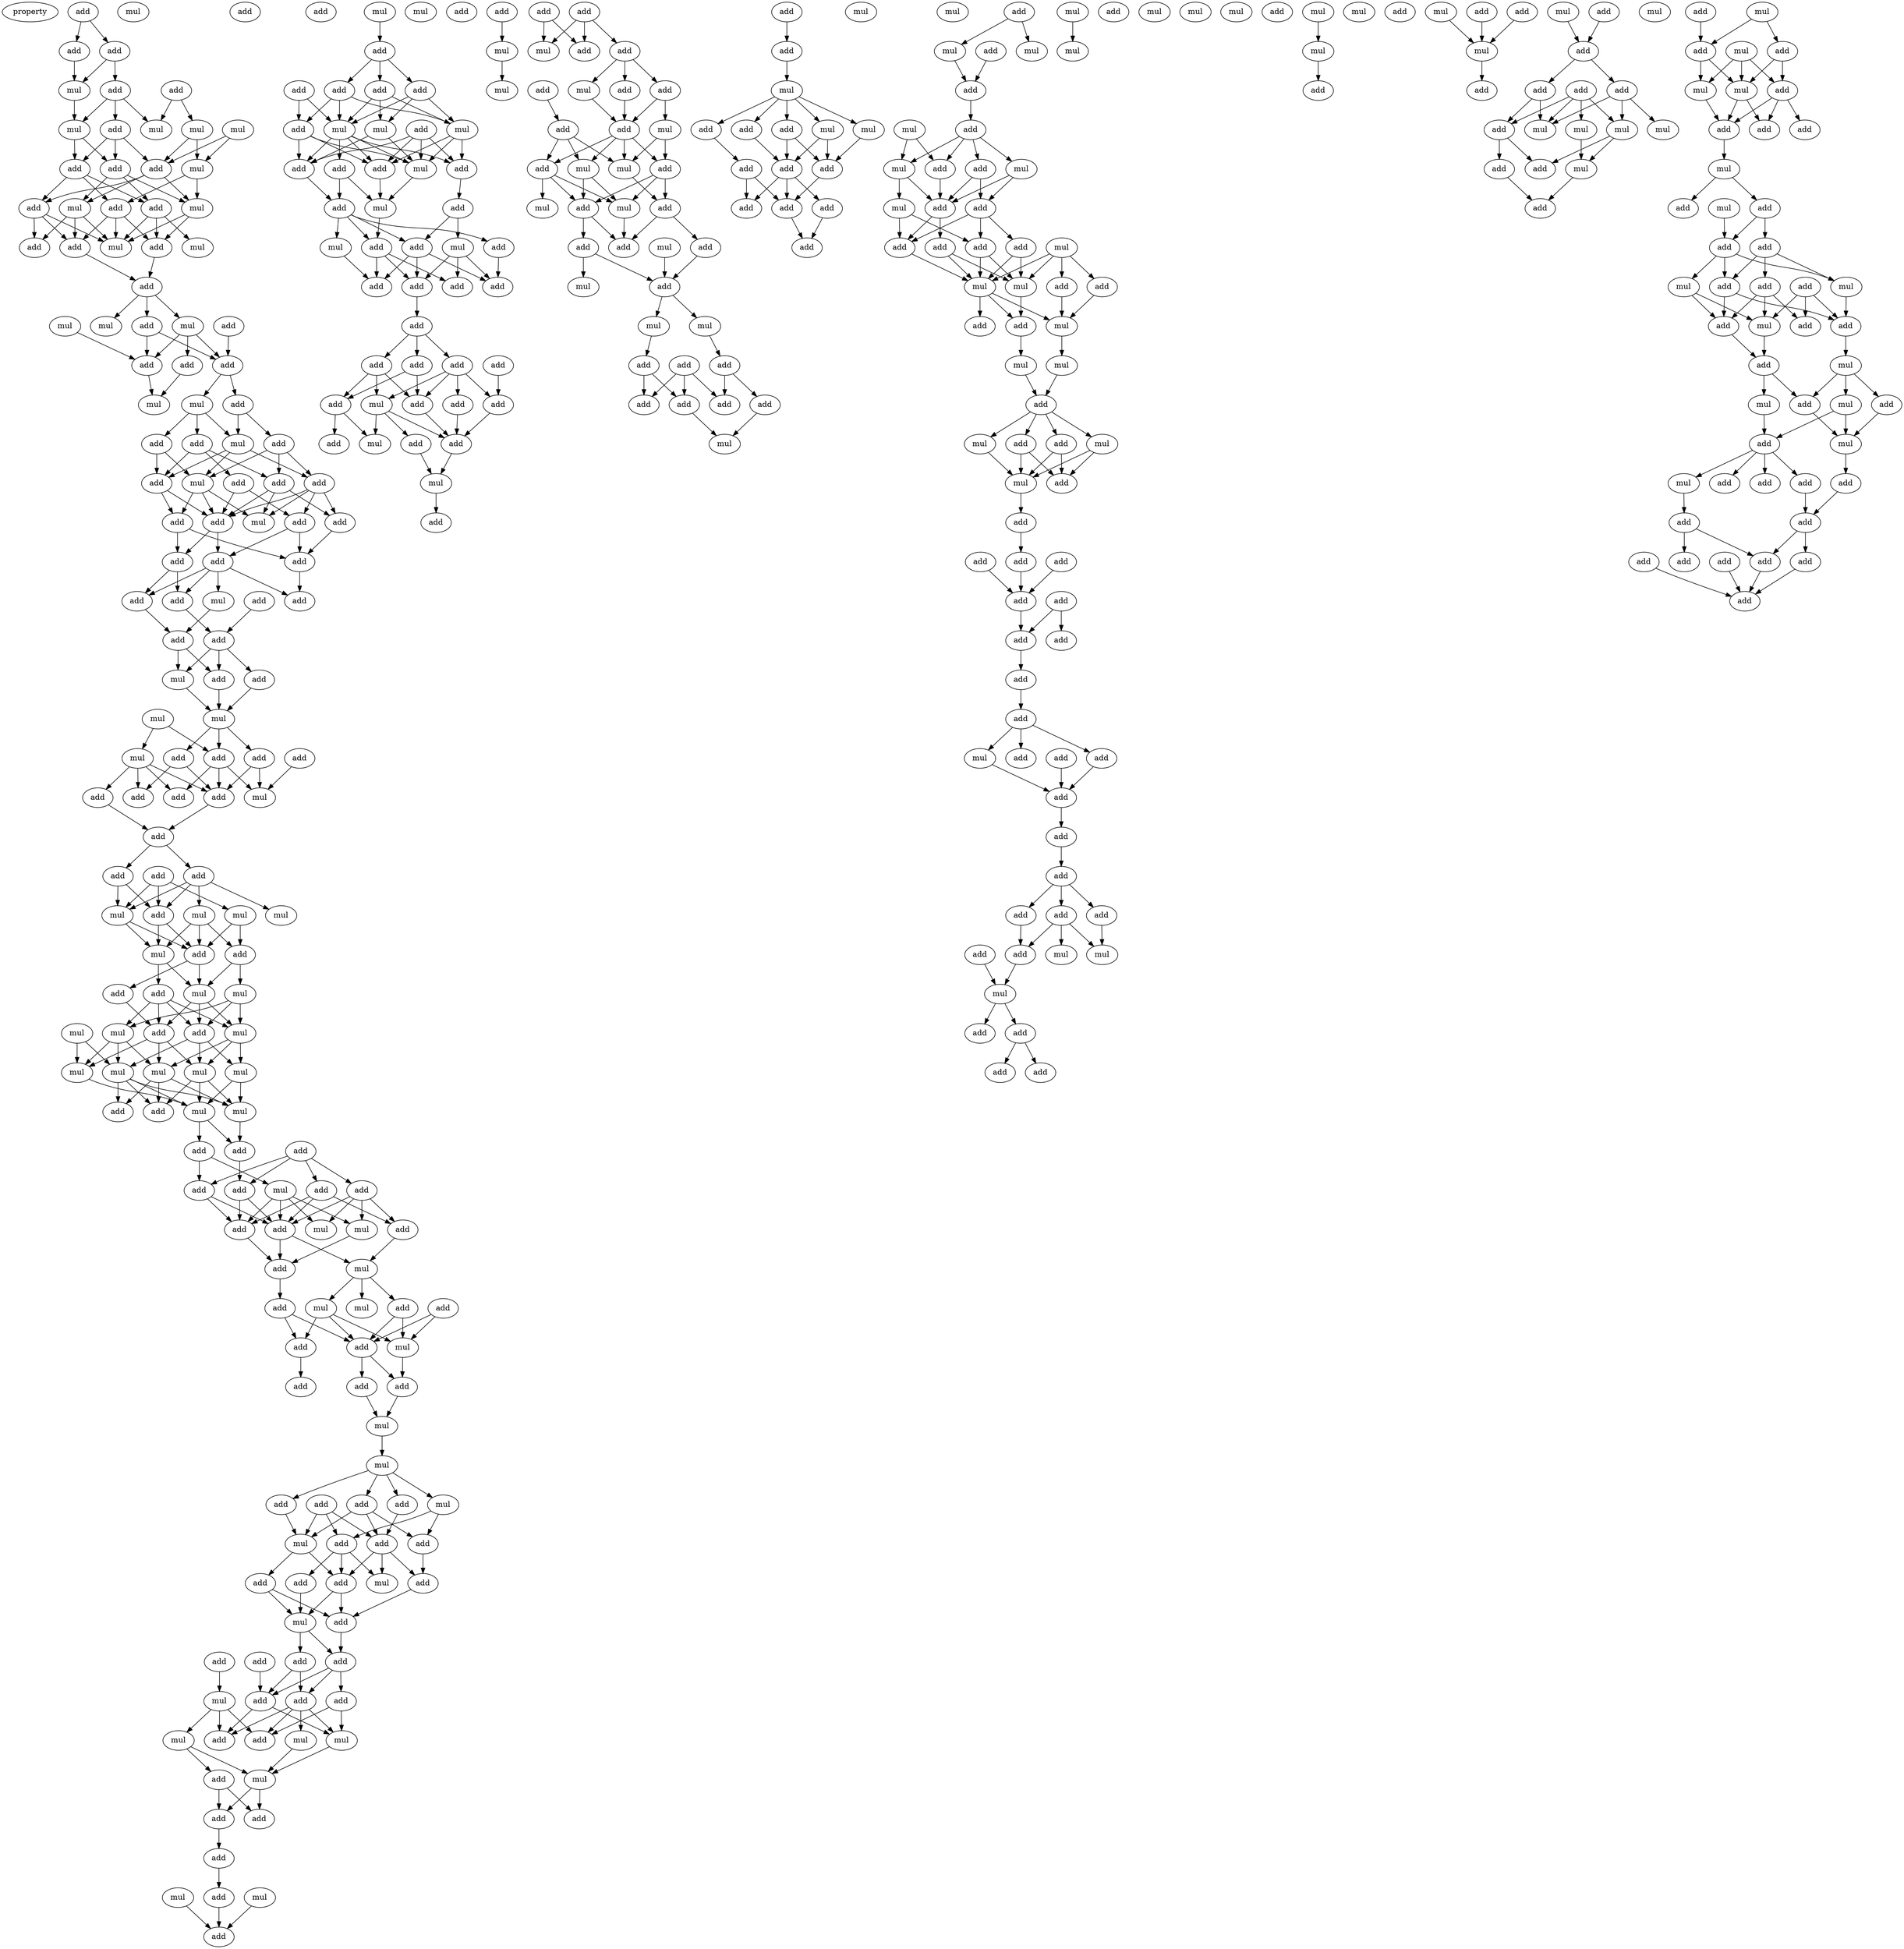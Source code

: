 digraph {
    node [fontcolor=black]
    property [mul=2,lf=1.9]
    0 [ label = add ];
    1 [ label = add ];
    2 [ label = add ];
    3 [ label = add ];
    4 [ label = mul ];
    5 [ label = add ];
    6 [ label = add ];
    7 [ label = mul ];
    8 [ label = mul ];
    9 [ label = mul ];
    10 [ label = mul ];
    11 [ label = add ];
    12 [ label = mul ];
    13 [ label = add ];
    14 [ label = add ];
    15 [ label = add ];
    16 [ label = add ];
    17 [ label = mul ];
    18 [ label = add ];
    19 [ label = mul ];
    20 [ label = add ];
    21 [ label = mul ];
    22 [ label = add ];
    23 [ label = mul ];
    24 [ label = add ];
    25 [ label = add ];
    26 [ label = mul ];
    27 [ label = add ];
    28 [ label = mul ];
    29 [ label = mul ];
    30 [ label = add ];
    31 [ label = add ];
    32 [ label = add ];
    33 [ label = add ];
    34 [ label = add ];
    35 [ label = mul ];
    36 [ label = mul ];
    37 [ label = add ];
    38 [ label = mul ];
    39 [ label = add ];
    40 [ label = add ];
    41 [ label = add ];
    42 [ label = add ];
    43 [ label = mul ];
    44 [ label = add ];
    45 [ label = add ];
    46 [ label = add ];
    47 [ label = add ];
    48 [ label = add ];
    49 [ label = mul ];
    50 [ label = add ];
    51 [ label = add ];
    52 [ label = add ];
    53 [ label = add ];
    54 [ label = add ];
    55 [ label = mul ];
    56 [ label = add ];
    57 [ label = add ];
    58 [ label = add ];
    59 [ label = add ];
    60 [ label = add ];
    61 [ label = add ];
    62 [ label = add ];
    63 [ label = mul ];
    64 [ label = mul ];
    65 [ label = mul ];
    66 [ label = add ];
    67 [ label = add ];
    68 [ label = add ];
    69 [ label = mul ];
    70 [ label = add ];
    71 [ label = add ];
    72 [ label = add ];
    73 [ label = add ];
    74 [ label = add ];
    75 [ label = mul ];
    76 [ label = add ];
    77 [ label = add ];
    78 [ label = add ];
    79 [ label = add ];
    80 [ label = mul ];
    81 [ label = mul ];
    82 [ label = add ];
    83 [ label = mul ];
    84 [ label = mul ];
    85 [ label = mul ];
    86 [ label = add ];
    87 [ label = add ];
    88 [ label = mul ];
    89 [ label = add ];
    90 [ label = mul ];
    91 [ label = mul ];
    92 [ label = add ];
    93 [ label = add ];
    94 [ label = mul ];
    95 [ label = mul ];
    96 [ label = mul ];
    97 [ label = add ];
    98 [ label = mul ];
    99 [ label = mul ];
    100 [ label = mul ];
    101 [ label = mul ];
    102 [ label = mul ];
    103 [ label = add ];
    104 [ label = mul ];
    105 [ label = add ];
    106 [ label = mul ];
    107 [ label = add ];
    108 [ label = add ];
    109 [ label = add ];
    110 [ label = add ];
    111 [ label = add ];
    112 [ label = add ];
    113 [ label = add ];
    114 [ label = add ];
    115 [ label = mul ];
    116 [ label = add ];
    117 [ label = add ];
    118 [ label = mul ];
    119 [ label = add ];
    120 [ label = mul ];
    121 [ label = mul ];
    122 [ label = add ];
    123 [ label = mul ];
    124 [ label = add ];
    125 [ label = add ];
    126 [ label = add ];
    127 [ label = mul ];
    128 [ label = add ];
    129 [ label = add ];
    130 [ label = mul ];
    131 [ label = add ];
    132 [ label = add ];
    133 [ label = add ];
    134 [ label = mul ];
    135 [ label = mul ];
    136 [ label = add ];
    137 [ label = add ];
    138 [ label = add ];
    139 [ label = add ];
    140 [ label = mul ];
    141 [ label = add ];
    142 [ label = add ];
    143 [ label = add ];
    144 [ label = mul ];
    145 [ label = add ];
    146 [ label = add ];
    147 [ label = add ];
    148 [ label = mul ];
    149 [ label = add ];
    150 [ label = mul ];
    151 [ label = add ];
    152 [ label = add ];
    153 [ label = add ];
    154 [ label = add ];
    155 [ label = add ];
    156 [ label = add ];
    157 [ label = add ];
    158 [ label = mul ];
    159 [ label = add ];
    160 [ label = add ];
    161 [ label = mul ];
    162 [ label = add ];
    163 [ label = add ];
    164 [ label = mul ];
    165 [ label = mul ];
    166 [ label = mul ];
    167 [ label = add ];
    168 [ label = add ];
    169 [ label = add ];
    170 [ label = add ];
    171 [ label = mul ];
    172 [ label = add ];
    173 [ label = mul ];
    174 [ label = add ];
    175 [ label = mul ];
    176 [ label = add ];
    177 [ label = add ];
    178 [ label = add ];
    179 [ label = add ];
    180 [ label = add ];
    181 [ label = add ];
    182 [ label = mul ];
    183 [ label = add ];
    184 [ label = mul ];
    185 [ label = mul ];
    186 [ label = add ];
    187 [ label = mul ];
    188 [ label = add ];
    189 [ label = add ];
    190 [ label = add ];
    191 [ label = mul ];
    192 [ label = add ];
    193 [ label = add ];
    194 [ label = add ];
    195 [ label = add ];
    196 [ label = mul ];
    197 [ label = add ];
    198 [ label = mul ];
    199 [ label = add ];
    200 [ label = add ];
    201 [ label = add ];
    202 [ label = add ];
    203 [ label = add ];
    204 [ label = add ];
    205 [ label = add ];
    206 [ label = add ];
    207 [ label = add ];
    208 [ label = add ];
    209 [ label = add ];
    210 [ label = add ];
    211 [ label = add ];
    212 [ label = mul ];
    213 [ label = add ];
    214 [ label = mul ];
    215 [ label = add ];
    216 [ label = add ];
    217 [ label = mul ];
    218 [ label = mul ];
    219 [ label = add ];
    220 [ label = add ];
    221 [ label = add ];
    222 [ label = mul ];
    223 [ label = mul ];
    224 [ label = add ];
    225 [ label = add ];
    226 [ label = mul ];
    227 [ label = add ];
    228 [ label = add ];
    229 [ label = mul ];
    230 [ label = add ];
    231 [ label = add ];
    232 [ label = add ];
    233 [ label = add ];
    234 [ label = mul ];
    235 [ label = add ];
    236 [ label = mul ];
    237 [ label = add ];
    238 [ label = add ];
    239 [ label = mul ];
    240 [ label = mul ];
    241 [ label = add ];
    242 [ label = add ];
    243 [ label = mul ];
    244 [ label = add ];
    245 [ label = mul ];
    246 [ label = add ];
    247 [ label = add ];
    248 [ label = mul ];
    249 [ label = add ];
    250 [ label = mul ];
    251 [ label = mul ];
    252 [ label = add ];
    253 [ label = add ];
    254 [ label = add ];
    255 [ label = add ];
    256 [ label = add ];
    257 [ label = add ];
    258 [ label = add ];
    259 [ label = mul ];
    260 [ label = add ];
    261 [ label = add ];
    262 [ label = mul ];
    263 [ label = mul ];
    264 [ label = add ];
    265 [ label = mul ];
    266 [ label = mul ];
    267 [ label = add ];
    268 [ label = add ];
    269 [ label = add ];
    270 [ label = add ];
    271 [ label = add ];
    272 [ label = add ];
    273 [ label = mul ];
    274 [ label = add ];
    275 [ label = add ];
    276 [ label = add ];
    277 [ label = add ];
    278 [ label = mul ];
    279 [ label = mul ];
    280 [ label = add ];
    281 [ label = mul ];
    282 [ label = mul ];
    283 [ label = add ];
    284 [ label = mul ];
    285 [ label = add ];
    286 [ label = add ];
    287 [ label = add ];
    288 [ label = mul ];
    289 [ label = mul ];
    290 [ label = mul ];
    291 [ label = add ];
    292 [ label = add ];
    293 [ label = add ];
    294 [ label = mul ];
    295 [ label = add ];
    296 [ label = add ];
    297 [ label = add ];
    298 [ label = add ];
    299 [ label = mul ];
    300 [ label = mul ];
    301 [ label = add ];
    302 [ label = add ];
    303 [ label = add ];
    304 [ label = mul ];
    305 [ label = mul ];
    306 [ label = mul ];
    307 [ label = add ];
    308 [ label = mul ];
    309 [ label = add ];
    310 [ label = add ];
    311 [ label = add ];
    312 [ label = mul ];
    313 [ label = mul ];
    314 [ label = add ];
    315 [ label = add ];
    316 [ label = add ];
    317 [ label = add ];
    318 [ label = mul ];
    319 [ label = add ];
    320 [ label = mul ];
    321 [ label = add ];
    322 [ label = add ];
    323 [ label = add ];
    324 [ label = add ];
    325 [ label = add ];
    326 [ label = mul ];
    327 [ label = add ];
    328 [ label = add ];
    329 [ label = add ];
    330 [ label = add ];
    331 [ label = mul ];
    332 [ label = add ];
    333 [ label = mul ];
    334 [ label = add ];
    335 [ label = add ];
    336 [ label = mul ];
    337 [ label = add ];
    338 [ label = add ];
    339 [ label = add ];
    340 [ label = add ];
    341 [ label = add ];
    342 [ label = mul ];
    343 [ label = mul ];
    344 [ label = add ];
    345 [ label = add ];
    346 [ label = mul ];
    347 [ label = add ];
    348 [ label = add ];
    349 [ label = mul ];
    350 [ label = add ];
    351 [ label = add ];
    352 [ label = add ];
    353 [ label = mul ];
    354 [ label = add ];
    355 [ label = add ];
    356 [ label = mul ];
    357 [ label = mul ];
    358 [ label = add ];
    359 [ label = mul ];
    360 [ label = add ];
    361 [ label = add ];
    362 [ label = add ];
    363 [ label = add ];
    364 [ label = add ];
    365 [ label = add ];
    366 [ label = mul ];
    367 [ label = mul ];
    368 [ label = mul ];
    369 [ label = mul ];
    370 [ label = add ];
    371 [ label = add ];
    372 [ label = mul ];
    373 [ label = add ];
    374 [ label = add ];
    375 [ label = mul ];
    376 [ label = add ];
    377 [ label = add ];
    378 [ label = mul ];
    379 [ label = mul ];
    380 [ label = mul ];
    381 [ label = add ];
    382 [ label = add ];
    383 [ label = add ];
    384 [ label = add ];
    385 [ label = mul ];
    386 [ label = add ];
    387 [ label = mul ];
    388 [ label = add ];
    389 [ label = add ];
    390 [ label = add ];
    391 [ label = mul ];
    392 [ label = add ];
    393 [ label = mul ];
    394 [ label = add ];
    395 [ label = add ];
    396 [ label = add ];
    397 [ label = add ];
    398 [ label = add ];
    399 [ label = mul ];
    400 [ label = mul ];
    401 [ label = add ];
    402 [ label = add ];
    403 [ label = mul ];
    404 [ label = add ];
    405 [ label = mul ];
    406 [ label = add ];
    407 [ label = mul ];
    408 [ label = add ];
    409 [ label = mul ];
    410 [ label = add ];
    411 [ label = add ];
    412 [ label = add ];
    413 [ label = add ];
    414 [ label = add ];
    415 [ label = add ];
    416 [ label = add ];
    417 [ label = add ];
    418 [ label = add ];
    419 [ label = add ];
    420 [ label = add ];
    0 -> 1 [ name = 0 ];
    0 -> 2 [ name = 1 ];
    1 -> 4 [ name = 2 ];
    2 -> 3 [ name = 3 ];
    2 -> 4 [ name = 4 ];
    3 -> 6 [ name = 5 ];
    3 -> 8 [ name = 6 ];
    3 -> 10 [ name = 7 ];
    4 -> 8 [ name = 8 ];
    5 -> 7 [ name = 9 ];
    5 -> 10 [ name = 10 ];
    6 -> 11 [ name = 11 ];
    6 -> 13 [ name = 12 ];
    6 -> 14 [ name = 13 ];
    7 -> 11 [ name = 14 ];
    7 -> 12 [ name = 15 ];
    8 -> 13 [ name = 16 ];
    8 -> 14 [ name = 17 ];
    9 -> 11 [ name = 18 ];
    9 -> 12 [ name = 19 ];
    11 -> 17 [ name = 20 ];
    11 -> 18 [ name = 21 ];
    11 -> 19 [ name = 22 ];
    12 -> 16 [ name = 23 ];
    12 -> 17 [ name = 24 ];
    13 -> 15 [ name = 25 ];
    13 -> 17 [ name = 26 ];
    13 -> 19 [ name = 27 ];
    14 -> 15 [ name = 28 ];
    14 -> 16 [ name = 29 ];
    14 -> 18 [ name = 30 ];
    15 -> 20 [ name = 31 ];
    15 -> 21 [ name = 32 ];
    15 -> 23 [ name = 33 ];
    16 -> 20 [ name = 34 ];
    16 -> 22 [ name = 35 ];
    16 -> 23 [ name = 36 ];
    17 -> 20 [ name = 37 ];
    17 -> 23 [ name = 38 ];
    18 -> 22 [ name = 39 ];
    18 -> 23 [ name = 40 ];
    18 -> 24 [ name = 41 ];
    19 -> 22 [ name = 42 ];
    19 -> 23 [ name = 43 ];
    19 -> 24 [ name = 44 ];
    20 -> 25 [ name = 45 ];
    22 -> 25 [ name = 46 ];
    25 -> 26 [ name = 47 ];
    25 -> 29 [ name = 48 ];
    25 -> 30 [ name = 49 ];
    27 -> 33 [ name = 50 ];
    28 -> 32 [ name = 51 ];
    29 -> 31 [ name = 52 ];
    29 -> 32 [ name = 53 ];
    29 -> 33 [ name = 54 ];
    30 -> 32 [ name = 55 ];
    30 -> 33 [ name = 56 ];
    31 -> 35 [ name = 57 ];
    32 -> 35 [ name = 58 ];
    33 -> 34 [ name = 59 ];
    33 -> 36 [ name = 60 ];
    34 -> 38 [ name = 61 ];
    34 -> 39 [ name = 62 ];
    36 -> 37 [ name = 63 ];
    36 -> 38 [ name = 64 ];
    36 -> 40 [ name = 65 ];
    37 -> 41 [ name = 66 ];
    37 -> 42 [ name = 67 ];
    37 -> 45 [ name = 68 ];
    38 -> 43 [ name = 69 ];
    38 -> 44 [ name = 70 ];
    38 -> 45 [ name = 71 ];
    39 -> 41 [ name = 72 ];
    39 -> 43 [ name = 73 ];
    39 -> 44 [ name = 74 ];
    40 -> 43 [ name = 75 ];
    40 -> 45 [ name = 76 ];
    41 -> 46 [ name = 77 ];
    41 -> 47 [ name = 78 ];
    41 -> 49 [ name = 79 ];
    42 -> 46 [ name = 80 ];
    42 -> 48 [ name = 81 ];
    43 -> 46 [ name = 82 ];
    43 -> 49 [ name = 83 ];
    43 -> 50 [ name = 84 ];
    44 -> 46 [ name = 85 ];
    44 -> 47 [ name = 86 ];
    44 -> 48 [ name = 87 ];
    44 -> 49 [ name = 88 ];
    45 -> 46 [ name = 89 ];
    45 -> 50 [ name = 90 ];
    46 -> 51 [ name = 91 ];
    46 -> 52 [ name = 92 ];
    47 -> 53 [ name = 93 ];
    48 -> 52 [ name = 94 ];
    48 -> 53 [ name = 95 ];
    50 -> 51 [ name = 96 ];
    50 -> 53 [ name = 97 ];
    51 -> 56 [ name = 98 ];
    51 -> 58 [ name = 99 ];
    52 -> 54 [ name = 100 ];
    52 -> 55 [ name = 101 ];
    52 -> 56 [ name = 102 ];
    52 -> 58 [ name = 103 ];
    53 -> 54 [ name = 104 ];
    55 -> 59 [ name = 105 ];
    56 -> 59 [ name = 106 ];
    57 -> 60 [ name = 107 ];
    58 -> 60 [ name = 108 ];
    59 -> 61 [ name = 109 ];
    59 -> 63 [ name = 110 ];
    60 -> 61 [ name = 111 ];
    60 -> 62 [ name = 112 ];
    60 -> 63 [ name = 113 ];
    61 -> 65 [ name = 114 ];
    62 -> 65 [ name = 115 ];
    63 -> 65 [ name = 116 ];
    64 -> 68 [ name = 117 ];
    64 -> 69 [ name = 118 ];
    65 -> 67 [ name = 119 ];
    65 -> 68 [ name = 120 ];
    65 -> 70 [ name = 121 ];
    66 -> 75 [ name = 122 ];
    67 -> 73 [ name = 123 ];
    67 -> 75 [ name = 124 ];
    68 -> 73 [ name = 125 ];
    68 -> 74 [ name = 126 ];
    68 -> 75 [ name = 127 ];
    69 -> 71 [ name = 128 ];
    69 -> 72 [ name = 129 ];
    69 -> 73 [ name = 130 ];
    69 -> 74 [ name = 131 ];
    70 -> 71 [ name = 132 ];
    70 -> 73 [ name = 133 ];
    72 -> 76 [ name = 134 ];
    73 -> 76 [ name = 135 ];
    76 -> 77 [ name = 136 ];
    76 -> 79 [ name = 137 ];
    77 -> 80 [ name = 138 ];
    77 -> 81 [ name = 139 ];
    77 -> 82 [ name = 140 ];
    77 -> 83 [ name = 141 ];
    78 -> 82 [ name = 142 ];
    78 -> 83 [ name = 143 ];
    78 -> 84 [ name = 144 ];
    79 -> 82 [ name = 145 ];
    79 -> 83 [ name = 146 ];
    80 -> 85 [ name = 147 ];
    80 -> 86 [ name = 148 ];
    80 -> 87 [ name = 149 ];
    82 -> 85 [ name = 150 ];
    82 -> 86 [ name = 151 ];
    83 -> 85 [ name = 152 ];
    83 -> 86 [ name = 153 ];
    84 -> 86 [ name = 154 ];
    84 -> 87 [ name = 155 ];
    85 -> 90 [ name = 156 ];
    85 -> 92 [ name = 157 ];
    86 -> 89 [ name = 158 ];
    86 -> 90 [ name = 159 ];
    87 -> 88 [ name = 160 ];
    87 -> 90 [ name = 161 ];
    88 -> 93 [ name = 162 ];
    88 -> 94 [ name = 163 ];
    88 -> 95 [ name = 164 ];
    89 -> 97 [ name = 165 ];
    90 -> 93 [ name = 166 ];
    90 -> 94 [ name = 167 ];
    90 -> 97 [ name = 168 ];
    92 -> 93 [ name = 169 ];
    92 -> 94 [ name = 170 ];
    92 -> 95 [ name = 171 ];
    92 -> 97 [ name = 172 ];
    93 -> 100 [ name = 173 ];
    93 -> 101 [ name = 174 ];
    93 -> 102 [ name = 175 ];
    94 -> 99 [ name = 176 ];
    94 -> 100 [ name = 177 ];
    94 -> 102 [ name = 178 ];
    95 -> 98 [ name = 179 ];
    95 -> 99 [ name = 180 ];
    95 -> 101 [ name = 181 ];
    96 -> 98 [ name = 182 ];
    96 -> 101 [ name = 183 ];
    97 -> 98 [ name = 184 ];
    97 -> 99 [ name = 185 ];
    97 -> 100 [ name = 186 ];
    98 -> 106 [ name = 187 ];
    99 -> 103 [ name = 188 ];
    99 -> 104 [ name = 189 ];
    99 -> 107 [ name = 190 ];
    100 -> 104 [ name = 191 ];
    100 -> 106 [ name = 192 ];
    100 -> 107 [ name = 193 ];
    101 -> 103 [ name = 194 ];
    101 -> 104 [ name = 195 ];
    101 -> 106 [ name = 196 ];
    101 -> 107 [ name = 197 ];
    102 -> 104 [ name = 198 ];
    102 -> 106 [ name = 199 ];
    104 -> 109 [ name = 200 ];
    106 -> 109 [ name = 201 ];
    106 -> 110 [ name = 202 ];
    108 -> 111 [ name = 203 ];
    108 -> 112 [ name = 204 ];
    108 -> 113 [ name = 205 ];
    108 -> 114 [ name = 206 ];
    109 -> 111 [ name = 207 ];
    110 -> 113 [ name = 208 ];
    110 -> 115 [ name = 209 ];
    111 -> 116 [ name = 210 ];
    111 -> 119 [ name = 211 ];
    112 -> 117 [ name = 212 ];
    112 -> 118 [ name = 213 ];
    112 -> 119 [ name = 214 ];
    112 -> 120 [ name = 215 ];
    113 -> 116 [ name = 216 ];
    113 -> 119 [ name = 217 ];
    114 -> 116 [ name = 218 ];
    114 -> 117 [ name = 219 ];
    114 -> 119 [ name = 220 ];
    115 -> 116 [ name = 221 ];
    115 -> 118 [ name = 222 ];
    115 -> 119 [ name = 223 ];
    115 -> 120 [ name = 224 ];
    116 -> 122 [ name = 225 ];
    117 -> 121 [ name = 226 ];
    118 -> 122 [ name = 227 ];
    119 -> 121 [ name = 228 ];
    119 -> 122 [ name = 229 ];
    121 -> 123 [ name = 230 ];
    121 -> 126 [ name = 231 ];
    121 -> 127 [ name = 232 ];
    122 -> 124 [ name = 233 ];
    123 -> 128 [ name = 234 ];
    123 -> 129 [ name = 235 ];
    123 -> 130 [ name = 236 ];
    124 -> 128 [ name = 237 ];
    124 -> 129 [ name = 238 ];
    125 -> 128 [ name = 239 ];
    125 -> 130 [ name = 240 ];
    126 -> 128 [ name = 241 ];
    126 -> 130 [ name = 242 ];
    128 -> 132 [ name = 243 ];
    128 -> 133 [ name = 244 ];
    129 -> 131 [ name = 245 ];
    130 -> 133 [ name = 246 ];
    132 -> 134 [ name = 247 ];
    133 -> 134 [ name = 248 ];
    134 -> 135 [ name = 249 ];
    135 -> 137 [ name = 250 ];
    135 -> 138 [ name = 251 ];
    135 -> 139 [ name = 252 ];
    135 -> 140 [ name = 253 ];
    136 -> 141 [ name = 254 ];
    136 -> 143 [ name = 255 ];
    136 -> 144 [ name = 256 ];
    137 -> 141 [ name = 257 ];
    138 -> 144 [ name = 258 ];
    139 -> 141 [ name = 259 ];
    139 -> 142 [ name = 260 ];
    139 -> 144 [ name = 261 ];
    140 -> 142 [ name = 262 ];
    140 -> 143 [ name = 263 ];
    141 -> 145 [ name = 264 ];
    141 -> 148 [ name = 265 ];
    141 -> 149 [ name = 266 ];
    142 -> 145 [ name = 267 ];
    143 -> 146 [ name = 268 ];
    143 -> 148 [ name = 269 ];
    143 -> 149 [ name = 270 ];
    144 -> 147 [ name = 271 ];
    144 -> 149 [ name = 272 ];
    145 -> 151 [ name = 273 ];
    146 -> 150 [ name = 274 ];
    147 -> 150 [ name = 275 ];
    147 -> 151 [ name = 276 ];
    149 -> 150 [ name = 277 ];
    149 -> 151 [ name = 278 ];
    150 -> 153 [ name = 279 ];
    150 -> 155 [ name = 280 ];
    151 -> 153 [ name = 281 ];
    152 -> 156 [ name = 282 ];
    153 -> 156 [ name = 283 ];
    153 -> 157 [ name = 284 ];
    153 -> 160 [ name = 285 ];
    154 -> 158 [ name = 286 ];
    155 -> 156 [ name = 287 ];
    155 -> 160 [ name = 288 ];
    156 -> 162 [ name = 289 ];
    156 -> 164 [ name = 290 ];
    157 -> 163 [ name = 291 ];
    157 -> 164 [ name = 292 ];
    158 -> 161 [ name = 293 ];
    158 -> 162 [ name = 294 ];
    158 -> 163 [ name = 295 ];
    160 -> 162 [ name = 296 ];
    160 -> 163 [ name = 297 ];
    160 -> 164 [ name = 298 ];
    160 -> 165 [ name = 299 ];
    161 -> 166 [ name = 300 ];
    161 -> 167 [ name = 301 ];
    164 -> 166 [ name = 302 ];
    165 -> 166 [ name = 303 ];
    166 -> 168 [ name = 304 ];
    166 -> 169 [ name = 305 ];
    167 -> 168 [ name = 306 ];
    167 -> 169 [ name = 307 ];
    169 -> 170 [ name = 308 ];
    170 -> 172 [ name = 309 ];
    171 -> 174 [ name = 310 ];
    172 -> 174 [ name = 311 ];
    173 -> 174 [ name = 312 ];
    175 -> 176 [ name = 313 ];
    176 -> 177 [ name = 314 ];
    176 -> 179 [ name = 315 ];
    176 -> 180 [ name = 316 ];
    177 -> 183 [ name = 317 ];
    177 -> 184 [ name = 318 ];
    177 -> 185 [ name = 319 ];
    178 -> 183 [ name = 320 ];
    178 -> 185 [ name = 321 ];
    179 -> 182 [ name = 322 ];
    179 -> 184 [ name = 323 ];
    179 -> 185 [ name = 324 ];
    180 -> 182 [ name = 325 ];
    180 -> 184 [ name = 326 ];
    180 -> 185 [ name = 327 ];
    181 -> 186 [ name = 328 ];
    181 -> 187 [ name = 329 ];
    181 -> 188 [ name = 330 ];
    181 -> 190 [ name = 331 ];
    182 -> 187 [ name = 332 ];
    182 -> 188 [ name = 333 ];
    183 -> 187 [ name = 334 ];
    183 -> 188 [ name = 335 ];
    183 -> 190 [ name = 336 ];
    184 -> 186 [ name = 337 ];
    184 -> 187 [ name = 338 ];
    184 -> 190 [ name = 339 ];
    185 -> 186 [ name = 340 ];
    185 -> 187 [ name = 341 ];
    185 -> 188 [ name = 342 ];
    185 -> 189 [ name = 343 ];
    185 -> 190 [ name = 344 ];
    186 -> 192 [ name = 345 ];
    187 -> 191 [ name = 346 ];
    188 -> 193 [ name = 347 ];
    189 -> 191 [ name = 348 ];
    189 -> 193 [ name = 349 ];
    190 -> 191 [ name = 350 ];
    191 -> 197 [ name = 351 ];
    192 -> 195 [ name = 352 ];
    192 -> 198 [ name = 353 ];
    193 -> 194 [ name = 354 ];
    193 -> 195 [ name = 355 ];
    193 -> 196 [ name = 356 ];
    193 -> 197 [ name = 357 ];
    194 -> 200 [ name = 358 ];
    195 -> 199 [ name = 359 ];
    195 -> 200 [ name = 360 ];
    195 -> 201 [ name = 361 ];
    196 -> 201 [ name = 362 ];
    197 -> 199 [ name = 363 ];
    197 -> 201 [ name = 364 ];
    197 -> 202 [ name = 365 ];
    198 -> 199 [ name = 366 ];
    198 -> 200 [ name = 367 ];
    198 -> 202 [ name = 368 ];
    199 -> 203 [ name = 369 ];
    203 -> 205 [ name = 370 ];
    203 -> 206 [ name = 371 ];
    203 -> 207 [ name = 372 ];
    204 -> 211 [ name = 373 ];
    205 -> 208 [ name = 374 ];
    205 -> 210 [ name = 375 ];
    205 -> 211 [ name = 376 ];
    205 -> 212 [ name = 377 ];
    206 -> 208 [ name = 378 ];
    206 -> 209 [ name = 379 ];
    206 -> 212 [ name = 380 ];
    207 -> 208 [ name = 381 ];
    207 -> 209 [ name = 382 ];
    208 -> 213 [ name = 383 ];
    209 -> 214 [ name = 384 ];
    209 -> 215 [ name = 385 ];
    210 -> 213 [ name = 386 ];
    211 -> 213 [ name = 387 ];
    212 -> 213 [ name = 388 ];
    212 -> 214 [ name = 389 ];
    212 -> 216 [ name = 390 ];
    213 -> 217 [ name = 391 ];
    216 -> 217 [ name = 392 ];
    217 -> 219 [ name = 393 ];
    221 -> 222 [ name = 394 ];
    222 -> 223 [ name = 395 ];
    224 -> 226 [ name = 396 ];
    224 -> 227 [ name = 397 ];
    224 -> 228 [ name = 398 ];
    225 -> 226 [ name = 399 ];
    225 -> 227 [ name = 400 ];
    228 -> 229 [ name = 401 ];
    228 -> 231 [ name = 402 ];
    228 -> 232 [ name = 403 ];
    229 -> 233 [ name = 404 ];
    230 -> 235 [ name = 405 ];
    231 -> 233 [ name = 406 ];
    232 -> 233 [ name = 407 ];
    232 -> 234 [ name = 408 ];
    233 -> 236 [ name = 409 ];
    233 -> 237 [ name = 410 ];
    233 -> 238 [ name = 411 ];
    233 -> 239 [ name = 412 ];
    234 -> 238 [ name = 413 ];
    234 -> 239 [ name = 414 ];
    235 -> 236 [ name = 415 ];
    235 -> 237 [ name = 416 ];
    235 -> 239 [ name = 417 ];
    236 -> 241 [ name = 418 ];
    236 -> 243 [ name = 419 ];
    237 -> 240 [ name = 420 ];
    237 -> 241 [ name = 421 ];
    237 -> 243 [ name = 422 ];
    238 -> 241 [ name = 423 ];
    238 -> 242 [ name = 424 ];
    238 -> 243 [ name = 425 ];
    239 -> 242 [ name = 426 ];
    241 -> 244 [ name = 427 ];
    241 -> 246 [ name = 428 ];
    242 -> 244 [ name = 429 ];
    242 -> 247 [ name = 430 ];
    243 -> 244 [ name = 431 ];
    245 -> 249 [ name = 432 ];
    246 -> 248 [ name = 433 ];
    246 -> 249 [ name = 434 ];
    247 -> 249 [ name = 435 ];
    249 -> 250 [ name = 436 ];
    249 -> 251 [ name = 437 ];
    250 -> 253 [ name = 438 ];
    251 -> 252 [ name = 439 ];
    252 -> 257 [ name = 440 ];
    252 -> 258 [ name = 441 ];
    253 -> 255 [ name = 442 ];
    253 -> 256 [ name = 443 ];
    254 -> 255 [ name = 444 ];
    254 -> 256 [ name = 445 ];
    254 -> 258 [ name = 446 ];
    255 -> 259 [ name = 447 ];
    257 -> 259 [ name = 448 ];
    260 -> 261 [ name = 449 ];
    261 -> 263 [ name = 450 ];
    263 -> 264 [ name = 451 ];
    263 -> 265 [ name = 452 ];
    263 -> 266 [ name = 453 ];
    263 -> 267 [ name = 454 ];
    263 -> 268 [ name = 455 ];
    264 -> 271 [ name = 456 ];
    265 -> 269 [ name = 457 ];
    265 -> 271 [ name = 458 ];
    266 -> 269 [ name = 459 ];
    267 -> 269 [ name = 460 ];
    267 -> 271 [ name = 461 ];
    268 -> 270 [ name = 462 ];
    269 -> 274 [ name = 463 ];
    270 -> 272 [ name = 464 ];
    270 -> 274 [ name = 465 ];
    271 -> 272 [ name = 466 ];
    271 -> 274 [ name = 467 ];
    271 -> 275 [ name = 468 ];
    274 -> 276 [ name = 469 ];
    275 -> 276 [ name = 470 ];
    277 -> 278 [ name = 471 ];
    277 -> 281 [ name = 472 ];
    278 -> 283 [ name = 473 ];
    279 -> 282 [ name = 474 ];
    280 -> 283 [ name = 475 ];
    283 -> 285 [ name = 476 ];
    284 -> 287 [ name = 477 ];
    284 -> 288 [ name = 478 ];
    285 -> 286 [ name = 479 ];
    285 -> 287 [ name = 480 ];
    285 -> 288 [ name = 481 ];
    285 -> 289 [ name = 482 ];
    286 -> 291 [ name = 483 ];
    286 -> 292 [ name = 484 ];
    287 -> 291 [ name = 485 ];
    288 -> 290 [ name = 486 ];
    288 -> 291 [ name = 487 ];
    289 -> 291 [ name = 488 ];
    289 -> 292 [ name = 489 ];
    290 -> 293 [ name = 490 ];
    290 -> 296 [ name = 491 ];
    291 -> 296 [ name = 492 ];
    291 -> 297 [ name = 493 ];
    292 -> 293 [ name = 494 ];
    292 -> 295 [ name = 495 ];
    292 -> 296 [ name = 496 ];
    293 -> 299 [ name = 497 ];
    293 -> 300 [ name = 498 ];
    294 -> 298 [ name = 499 ];
    294 -> 299 [ name = 500 ];
    294 -> 300 [ name = 501 ];
    294 -> 301 [ name = 502 ];
    295 -> 299 [ name = 503 ];
    295 -> 300 [ name = 504 ];
    296 -> 300 [ name = 505 ];
    297 -> 299 [ name = 506 ];
    297 -> 300 [ name = 507 ];
    298 -> 304 [ name = 508 ];
    299 -> 302 [ name = 509 ];
    300 -> 302 [ name = 510 ];
    300 -> 303 [ name = 511 ];
    300 -> 304 [ name = 512 ];
    301 -> 304 [ name = 513 ];
    302 -> 305 [ name = 514 ];
    304 -> 306 [ name = 515 ];
    305 -> 307 [ name = 516 ];
    306 -> 307 [ name = 517 ];
    307 -> 308 [ name = 518 ];
    307 -> 309 [ name = 519 ];
    307 -> 311 [ name = 520 ];
    307 -> 312 [ name = 521 ];
    308 -> 313 [ name = 522 ];
    309 -> 313 [ name = 523 ];
    309 -> 314 [ name = 524 ];
    311 -> 313 [ name = 525 ];
    311 -> 314 [ name = 526 ];
    312 -> 313 [ name = 527 ];
    312 -> 314 [ name = 528 ];
    313 -> 315 [ name = 529 ];
    315 -> 317 [ name = 530 ];
    316 -> 322 [ name = 531 ];
    317 -> 322 [ name = 532 ];
    319 -> 322 [ name = 533 ];
    321 -> 323 [ name = 534 ];
    321 -> 324 [ name = 535 ];
    322 -> 323 [ name = 536 ];
    323 -> 325 [ name = 537 ];
    325 -> 328 [ name = 538 ];
    328 -> 330 [ name = 539 ];
    328 -> 331 [ name = 540 ];
    328 -> 332 [ name = 541 ];
    329 -> 334 [ name = 542 ];
    331 -> 334 [ name = 543 ];
    332 -> 334 [ name = 544 ];
    333 -> 336 [ name = 545 ];
    334 -> 335 [ name = 546 ];
    335 -> 338 [ name = 547 ];
    336 -> 337 [ name = 548 ];
    338 -> 339 [ name = 549 ];
    338 -> 340 [ name = 550 ];
    338 -> 341 [ name = 551 ];
    339 -> 345 [ name = 552 ];
    340 -> 342 [ name = 553 ];
    341 -> 342 [ name = 554 ];
    341 -> 343 [ name = 555 ];
    341 -> 345 [ name = 556 ];
    344 -> 346 [ name = 557 ];
    345 -> 346 [ name = 558 ];
    346 -> 347 [ name = 559 ];
    346 -> 348 [ name = 560 ];
    348 -> 350 [ name = 561 ];
    348 -> 351 [ name = 562 ];
    353 -> 356 [ name = 563 ];
    354 -> 356 [ name = 564 ];
    355 -> 356 [ name = 565 ];
    356 -> 360 [ name = 566 ];
    357 -> 361 [ name = 567 ];
    358 -> 361 [ name = 568 ];
    361 -> 362 [ name = 569 ];
    361 -> 363 [ name = 570 ];
    362 -> 365 [ name = 571 ];
    362 -> 366 [ name = 572 ];
    363 -> 366 [ name = 573 ];
    363 -> 368 [ name = 574 ];
    363 -> 369 [ name = 575 ];
    364 -> 365 [ name = 576 ];
    364 -> 366 [ name = 577 ];
    364 -> 367 [ name = 578 ];
    364 -> 369 [ name = 579 ];
    365 -> 370 [ name = 580 ];
    365 -> 371 [ name = 581 ];
    367 -> 372 [ name = 582 ];
    369 -> 370 [ name = 583 ];
    369 -> 372 [ name = 584 ];
    371 -> 373 [ name = 585 ];
    372 -> 373 [ name = 586 ];
    374 -> 376 [ name = 587 ];
    375 -> 376 [ name = 588 ];
    375 -> 377 [ name = 589 ];
    376 -> 379 [ name = 590 ];
    376 -> 380 [ name = 591 ];
    377 -> 380 [ name = 592 ];
    377 -> 381 [ name = 593 ];
    378 -> 379 [ name = 594 ];
    378 -> 380 [ name = 595 ];
    378 -> 381 [ name = 596 ];
    379 -> 384 [ name = 597 ];
    380 -> 382 [ name = 598 ];
    380 -> 384 [ name = 599 ];
    381 -> 382 [ name = 600 ];
    381 -> 383 [ name = 601 ];
    381 -> 384 [ name = 602 ];
    384 -> 385 [ name = 603 ];
    385 -> 386 [ name = 604 ];
    385 -> 388 [ name = 605 ];
    387 -> 389 [ name = 606 ];
    388 -> 389 [ name = 607 ];
    388 -> 390 [ name = 608 ];
    389 -> 391 [ name = 609 ];
    389 -> 393 [ name = 610 ];
    389 -> 395 [ name = 611 ];
    390 -> 391 [ name = 612 ];
    390 -> 394 [ name = 613 ];
    390 -> 395 [ name = 614 ];
    391 -> 398 [ name = 615 ];
    392 -> 396 [ name = 616 ];
    392 -> 398 [ name = 617 ];
    392 -> 399 [ name = 618 ];
    393 -> 397 [ name = 619 ];
    393 -> 399 [ name = 620 ];
    394 -> 396 [ name = 621 ];
    394 -> 397 [ name = 622 ];
    394 -> 399 [ name = 623 ];
    395 -> 397 [ name = 624 ];
    395 -> 398 [ name = 625 ];
    397 -> 401 [ name = 626 ];
    398 -> 400 [ name = 627 ];
    399 -> 401 [ name = 628 ];
    400 -> 402 [ name = 629 ];
    400 -> 403 [ name = 630 ];
    400 -> 404 [ name = 631 ];
    401 -> 404 [ name = 632 ];
    401 -> 405 [ name = 633 ];
    402 -> 407 [ name = 634 ];
    403 -> 406 [ name = 635 ];
    403 -> 407 [ name = 636 ];
    404 -> 407 [ name = 637 ];
    405 -> 406 [ name = 638 ];
    406 -> 409 [ name = 639 ];
    406 -> 410 [ name = 640 ];
    406 -> 411 [ name = 641 ];
    406 -> 412 [ name = 642 ];
    407 -> 408 [ name = 643 ];
    408 -> 413 [ name = 644 ];
    409 -> 414 [ name = 645 ];
    412 -> 413 [ name = 646 ];
    413 -> 415 [ name = 647 ];
    413 -> 419 [ name = 648 ];
    414 -> 418 [ name = 649 ];
    414 -> 419 [ name = 650 ];
    415 -> 420 [ name = 651 ];
    416 -> 420 [ name = 652 ];
    417 -> 420 [ name = 653 ];
    419 -> 420 [ name = 654 ];
}
